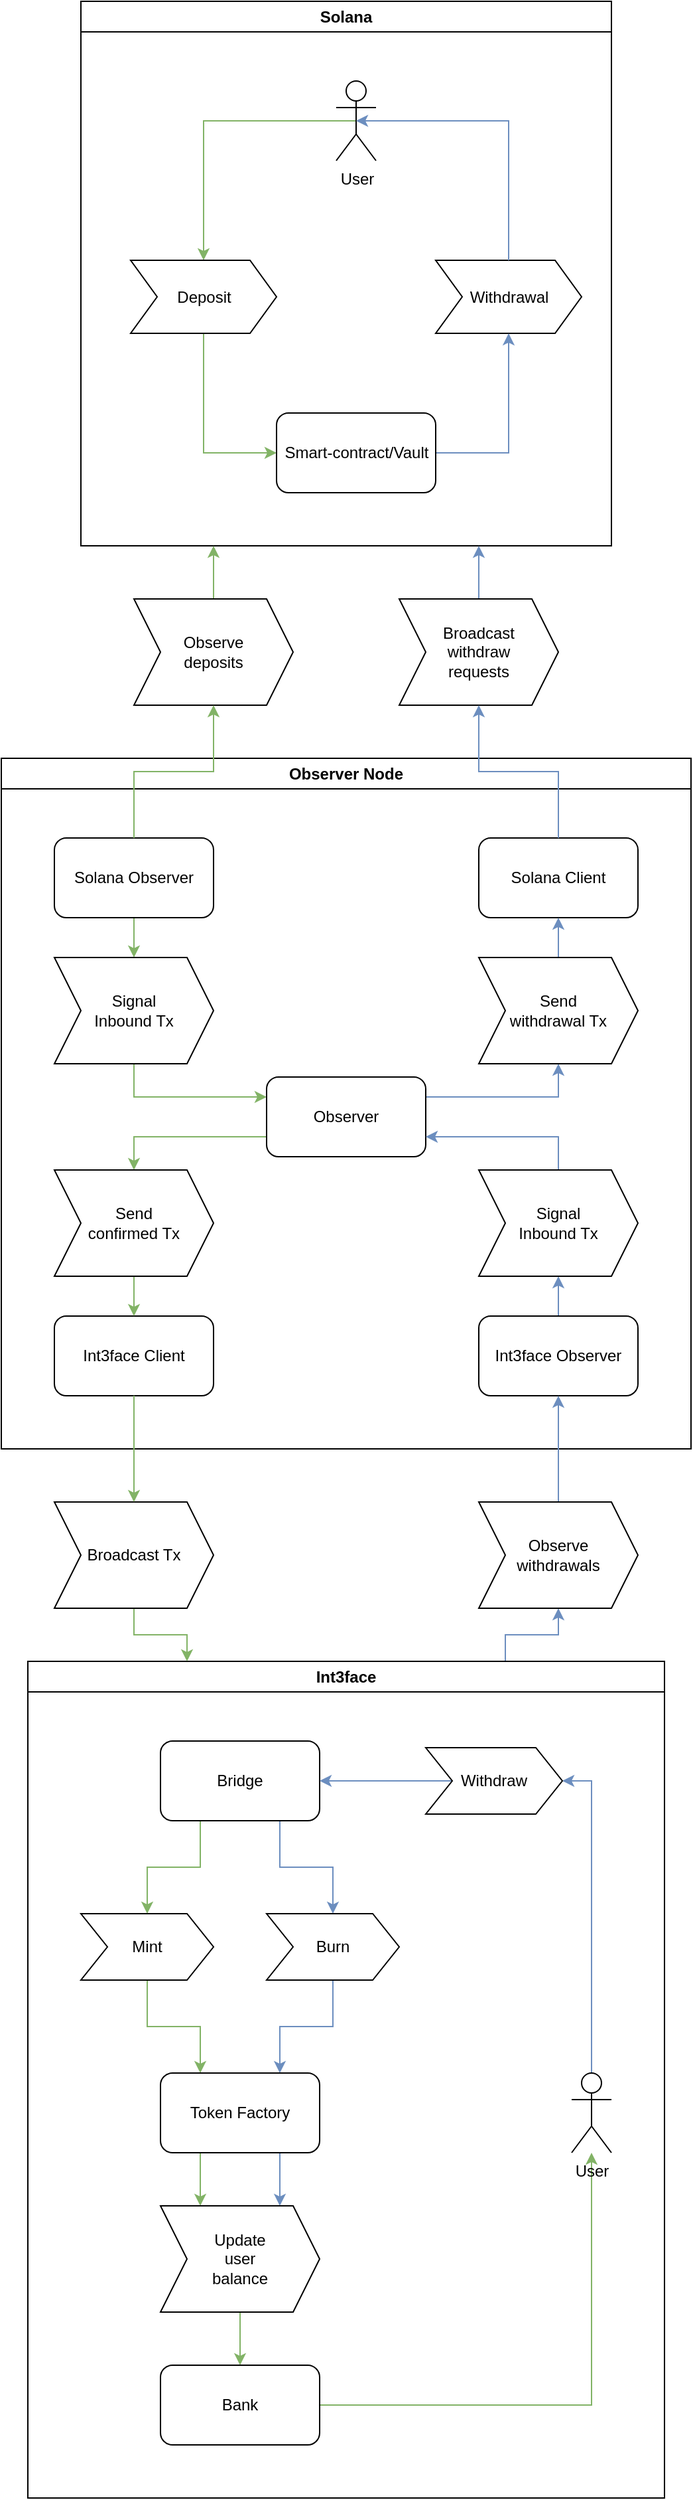 <mxfile version="24.4.10" type="device">
  <diagram name="Page-1" id="KXMp20kig_SDJDnfe1fo">
    <mxGraphModel dx="1380" dy="749" grid="1" gridSize="10" guides="1" tooltips="1" connect="1" arrows="1" fold="1" page="1" pageScale="1" pageWidth="850" pageHeight="1100" math="0" shadow="0">
      <root>
        <mxCell id="0" />
        <mxCell id="1" parent="0" />
        <mxCell id="Q83cGd2NxlPXeGmOB4_v-1" value="Solana" style="swimlane;whiteSpace=wrap;html=1;" vertex="1" parent="1">
          <mxGeometry x="240" y="70" width="400" height="410" as="geometry" />
        </mxCell>
        <mxCell id="Q83cGd2NxlPXeGmOB4_v-62" style="edgeStyle=orthogonalEdgeStyle;rounded=0;orthogonalLoop=1;jettySize=auto;html=1;exitX=0.5;exitY=0.5;exitDx=0;exitDy=0;exitPerimeter=0;entryX=0.5;entryY=0;entryDx=0;entryDy=0;fillColor=#d5e8d4;strokeColor=#82b366;" edge="1" parent="Q83cGd2NxlPXeGmOB4_v-1" source="Q83cGd2NxlPXeGmOB4_v-3" target="Q83cGd2NxlPXeGmOB4_v-4">
          <mxGeometry relative="1" as="geometry" />
        </mxCell>
        <mxCell id="Q83cGd2NxlPXeGmOB4_v-3" value="User" style="shape=umlActor;verticalLabelPosition=bottom;verticalAlign=top;html=1;outlineConnect=0;" vertex="1" parent="Q83cGd2NxlPXeGmOB4_v-1">
          <mxGeometry x="192.5" y="60" width="30" height="60" as="geometry" />
        </mxCell>
        <mxCell id="Q83cGd2NxlPXeGmOB4_v-63" style="edgeStyle=orthogonalEdgeStyle;rounded=0;orthogonalLoop=1;jettySize=auto;html=1;exitX=0.5;exitY=1;exitDx=0;exitDy=0;entryX=0;entryY=0.5;entryDx=0;entryDy=0;fillColor=#d5e8d4;strokeColor=#82b366;" edge="1" parent="Q83cGd2NxlPXeGmOB4_v-1" source="Q83cGd2NxlPXeGmOB4_v-4" target="Q83cGd2NxlPXeGmOB4_v-6">
          <mxGeometry relative="1" as="geometry" />
        </mxCell>
        <mxCell id="Q83cGd2NxlPXeGmOB4_v-4" value="Deposit" style="shape=step;perimeter=stepPerimeter;whiteSpace=wrap;html=1;fixedSize=1;" vertex="1" parent="Q83cGd2NxlPXeGmOB4_v-1">
          <mxGeometry x="37.5" y="195" width="110" height="55" as="geometry" />
        </mxCell>
        <mxCell id="Q83cGd2NxlPXeGmOB4_v-5" value="Withdrawal" style="shape=step;perimeter=stepPerimeter;whiteSpace=wrap;html=1;fixedSize=1;" vertex="1" parent="Q83cGd2NxlPXeGmOB4_v-1">
          <mxGeometry x="267.5" y="195" width="110" height="55" as="geometry" />
        </mxCell>
        <mxCell id="Q83cGd2NxlPXeGmOB4_v-64" style="edgeStyle=orthogonalEdgeStyle;rounded=0;orthogonalLoop=1;jettySize=auto;html=1;exitX=1;exitY=0.5;exitDx=0;exitDy=0;entryX=0.5;entryY=1;entryDx=0;entryDy=0;fillColor=#dae8fc;strokeColor=#6c8ebf;" edge="1" parent="Q83cGd2NxlPXeGmOB4_v-1" source="Q83cGd2NxlPXeGmOB4_v-6" target="Q83cGd2NxlPXeGmOB4_v-5">
          <mxGeometry relative="1" as="geometry" />
        </mxCell>
        <mxCell id="Q83cGd2NxlPXeGmOB4_v-6" value="Smart-contract/Vault" style="rounded=1;whiteSpace=wrap;html=1;" vertex="1" parent="Q83cGd2NxlPXeGmOB4_v-1">
          <mxGeometry x="147.5" y="310" width="120" height="60" as="geometry" />
        </mxCell>
        <mxCell id="Q83cGd2NxlPXeGmOB4_v-65" style="edgeStyle=orthogonalEdgeStyle;rounded=0;orthogonalLoop=1;jettySize=auto;html=1;exitX=0.5;exitY=0;exitDx=0;exitDy=0;entryX=0.5;entryY=0.5;entryDx=0;entryDy=0;entryPerimeter=0;fillColor=#dae8fc;strokeColor=#6c8ebf;" edge="1" parent="Q83cGd2NxlPXeGmOB4_v-1" source="Q83cGd2NxlPXeGmOB4_v-5" target="Q83cGd2NxlPXeGmOB4_v-3">
          <mxGeometry relative="1" as="geometry">
            <Array as="points">
              <mxPoint x="323" y="90" />
            </Array>
          </mxGeometry>
        </mxCell>
        <mxCell id="Q83cGd2NxlPXeGmOB4_v-38" style="edgeStyle=orthogonalEdgeStyle;rounded=0;orthogonalLoop=1;jettySize=auto;html=1;exitX=0.75;exitY=0;exitDx=0;exitDy=0;entryX=0.5;entryY=1;entryDx=0;entryDy=0;fillColor=#dae8fc;strokeColor=#6c8ebf;" edge="1" parent="1" source="Q83cGd2NxlPXeGmOB4_v-2" target="Q83cGd2NxlPXeGmOB4_v-37">
          <mxGeometry relative="1" as="geometry" />
        </mxCell>
        <mxCell id="Q83cGd2NxlPXeGmOB4_v-2" value="Int3face" style="swimlane;whiteSpace=wrap;html=1;" vertex="1" parent="1">
          <mxGeometry x="200" y="1320" width="480" height="630" as="geometry" />
        </mxCell>
        <mxCell id="Q83cGd2NxlPXeGmOB4_v-34" style="edgeStyle=orthogonalEdgeStyle;rounded=0;orthogonalLoop=1;jettySize=auto;html=1;exitX=0.25;exitY=1;exitDx=0;exitDy=0;entryX=0.5;entryY=0;entryDx=0;entryDy=0;fillColor=#d5e8d4;strokeColor=#82b366;" edge="1" parent="Q83cGd2NxlPXeGmOB4_v-2" source="Q83cGd2NxlPXeGmOB4_v-18" target="Q83cGd2NxlPXeGmOB4_v-19">
          <mxGeometry relative="1" as="geometry" />
        </mxCell>
        <mxCell id="Q83cGd2NxlPXeGmOB4_v-35" style="edgeStyle=orthogonalEdgeStyle;rounded=0;orthogonalLoop=1;jettySize=auto;html=1;exitX=0.75;exitY=1;exitDx=0;exitDy=0;entryX=0.5;entryY=0;entryDx=0;entryDy=0;fillColor=#dae8fc;strokeColor=#6c8ebf;" edge="1" parent="Q83cGd2NxlPXeGmOB4_v-2" source="Q83cGd2NxlPXeGmOB4_v-18" target="Q83cGd2NxlPXeGmOB4_v-20">
          <mxGeometry relative="1" as="geometry" />
        </mxCell>
        <mxCell id="Q83cGd2NxlPXeGmOB4_v-18" value="Bridge" style="rounded=1;whiteSpace=wrap;html=1;" vertex="1" parent="Q83cGd2NxlPXeGmOB4_v-2">
          <mxGeometry x="100" y="60" width="120" height="60" as="geometry" />
        </mxCell>
        <mxCell id="Q83cGd2NxlPXeGmOB4_v-31" style="edgeStyle=orthogonalEdgeStyle;rounded=0;orthogonalLoop=1;jettySize=auto;html=1;exitX=0.5;exitY=1;exitDx=0;exitDy=0;entryX=0.25;entryY=0;entryDx=0;entryDy=0;fillColor=#d5e8d4;strokeColor=#82b366;" edge="1" parent="Q83cGd2NxlPXeGmOB4_v-2" source="Q83cGd2NxlPXeGmOB4_v-19" target="Q83cGd2NxlPXeGmOB4_v-21">
          <mxGeometry relative="1" as="geometry" />
        </mxCell>
        <mxCell id="Q83cGd2NxlPXeGmOB4_v-19" value="Mint" style="shape=step;perimeter=stepPerimeter;whiteSpace=wrap;html=1;fixedSize=1;" vertex="1" parent="Q83cGd2NxlPXeGmOB4_v-2">
          <mxGeometry x="40" y="190" width="100" height="50" as="geometry" />
        </mxCell>
        <mxCell id="Q83cGd2NxlPXeGmOB4_v-32" style="edgeStyle=orthogonalEdgeStyle;rounded=0;orthogonalLoop=1;jettySize=auto;html=1;exitX=0.5;exitY=1;exitDx=0;exitDy=0;entryX=0.75;entryY=0;entryDx=0;entryDy=0;fillColor=#dae8fc;strokeColor=#6c8ebf;" edge="1" parent="Q83cGd2NxlPXeGmOB4_v-2" source="Q83cGd2NxlPXeGmOB4_v-20" target="Q83cGd2NxlPXeGmOB4_v-21">
          <mxGeometry relative="1" as="geometry" />
        </mxCell>
        <mxCell id="Q83cGd2NxlPXeGmOB4_v-20" value="Burn" style="shape=step;perimeter=stepPerimeter;whiteSpace=wrap;html=1;fixedSize=1;" vertex="1" parent="Q83cGd2NxlPXeGmOB4_v-2">
          <mxGeometry x="180" y="190" width="100" height="50" as="geometry" />
        </mxCell>
        <mxCell id="Q83cGd2NxlPXeGmOB4_v-29" style="edgeStyle=orthogonalEdgeStyle;rounded=0;orthogonalLoop=1;jettySize=auto;html=1;exitX=0.25;exitY=1;exitDx=0;exitDy=0;entryX=0.25;entryY=0;entryDx=0;entryDy=0;fillColor=#d5e8d4;strokeColor=#82b366;" edge="1" parent="Q83cGd2NxlPXeGmOB4_v-2" source="Q83cGd2NxlPXeGmOB4_v-21" target="Q83cGd2NxlPXeGmOB4_v-22">
          <mxGeometry relative="1" as="geometry" />
        </mxCell>
        <mxCell id="Q83cGd2NxlPXeGmOB4_v-30" style="edgeStyle=orthogonalEdgeStyle;rounded=0;orthogonalLoop=1;jettySize=auto;html=1;exitX=0.75;exitY=1;exitDx=0;exitDy=0;entryX=0.75;entryY=0;entryDx=0;entryDy=0;fillColor=#dae8fc;strokeColor=#6c8ebf;" edge="1" parent="Q83cGd2NxlPXeGmOB4_v-2" source="Q83cGd2NxlPXeGmOB4_v-21" target="Q83cGd2NxlPXeGmOB4_v-22">
          <mxGeometry relative="1" as="geometry" />
        </mxCell>
        <mxCell id="Q83cGd2NxlPXeGmOB4_v-21" value="Token Factory" style="rounded=1;whiteSpace=wrap;html=1;" vertex="1" parent="Q83cGd2NxlPXeGmOB4_v-2">
          <mxGeometry x="100" y="310" width="120" height="60" as="geometry" />
        </mxCell>
        <mxCell id="Q83cGd2NxlPXeGmOB4_v-28" style="edgeStyle=orthogonalEdgeStyle;rounded=0;orthogonalLoop=1;jettySize=auto;html=1;exitX=0.5;exitY=1;exitDx=0;exitDy=0;entryX=0.5;entryY=0;entryDx=0;entryDy=0;fillColor=#d5e8d4;strokeColor=#82b366;" edge="1" parent="Q83cGd2NxlPXeGmOB4_v-2" source="Q83cGd2NxlPXeGmOB4_v-22" target="Q83cGd2NxlPXeGmOB4_v-23">
          <mxGeometry relative="1" as="geometry" />
        </mxCell>
        <mxCell id="Q83cGd2NxlPXeGmOB4_v-22" value="Update&lt;div&gt;user&lt;/div&gt;&lt;div&gt;balance&lt;/div&gt;" style="shape=step;perimeter=stepPerimeter;whiteSpace=wrap;html=1;fixedSize=1;" vertex="1" parent="Q83cGd2NxlPXeGmOB4_v-2">
          <mxGeometry x="100" y="410" width="120" height="80" as="geometry" />
        </mxCell>
        <mxCell id="Q83cGd2NxlPXeGmOB4_v-27" style="edgeStyle=orthogonalEdgeStyle;rounded=0;orthogonalLoop=1;jettySize=auto;html=1;exitX=1;exitY=0.5;exitDx=0;exitDy=0;fillColor=#d5e8d4;strokeColor=#82b366;" edge="1" parent="Q83cGd2NxlPXeGmOB4_v-2" source="Q83cGd2NxlPXeGmOB4_v-23" target="Q83cGd2NxlPXeGmOB4_v-24">
          <mxGeometry relative="1" as="geometry" />
        </mxCell>
        <mxCell id="Q83cGd2NxlPXeGmOB4_v-23" value="Bank" style="rounded=1;whiteSpace=wrap;html=1;" vertex="1" parent="Q83cGd2NxlPXeGmOB4_v-2">
          <mxGeometry x="100" y="530" width="120" height="60" as="geometry" />
        </mxCell>
        <mxCell id="Q83cGd2NxlPXeGmOB4_v-26" style="edgeStyle=orthogonalEdgeStyle;rounded=0;orthogonalLoop=1;jettySize=auto;html=1;exitX=0.5;exitY=0;exitDx=0;exitDy=0;exitPerimeter=0;entryX=1;entryY=0.5;entryDx=0;entryDy=0;fillColor=#dae8fc;strokeColor=#6c8ebf;" edge="1" parent="Q83cGd2NxlPXeGmOB4_v-2" source="Q83cGd2NxlPXeGmOB4_v-24" target="Q83cGd2NxlPXeGmOB4_v-25">
          <mxGeometry relative="1" as="geometry" />
        </mxCell>
        <mxCell id="Q83cGd2NxlPXeGmOB4_v-24" value="User" style="shape=umlActor;verticalLabelPosition=bottom;verticalAlign=top;html=1;outlineConnect=0;" vertex="1" parent="Q83cGd2NxlPXeGmOB4_v-2">
          <mxGeometry x="410" y="310" width="30" height="60" as="geometry" />
        </mxCell>
        <mxCell id="Q83cGd2NxlPXeGmOB4_v-33" style="edgeStyle=orthogonalEdgeStyle;rounded=0;orthogonalLoop=1;jettySize=auto;html=1;exitX=0;exitY=0.5;exitDx=0;exitDy=0;entryX=1;entryY=0.5;entryDx=0;entryDy=0;fillColor=#dae8fc;strokeColor=#6c8ebf;" edge="1" parent="Q83cGd2NxlPXeGmOB4_v-2" source="Q83cGd2NxlPXeGmOB4_v-25" target="Q83cGd2NxlPXeGmOB4_v-18">
          <mxGeometry relative="1" as="geometry" />
        </mxCell>
        <mxCell id="Q83cGd2NxlPXeGmOB4_v-25" value="Withdraw" style="shape=step;perimeter=stepPerimeter;whiteSpace=wrap;html=1;fixedSize=1;" vertex="1" parent="Q83cGd2NxlPXeGmOB4_v-2">
          <mxGeometry x="300" y="65" width="103" height="50" as="geometry" />
        </mxCell>
        <mxCell id="Q83cGd2NxlPXeGmOB4_v-11" value="Observer Node" style="swimlane;whiteSpace=wrap;html=1;" vertex="1" parent="1">
          <mxGeometry x="180" y="640" width="520" height="520" as="geometry" />
        </mxCell>
        <mxCell id="Q83cGd2NxlPXeGmOB4_v-49" style="edgeStyle=orthogonalEdgeStyle;rounded=0;orthogonalLoop=1;jettySize=auto;html=1;exitX=0.5;exitY=1;exitDx=0;exitDy=0;entryX=0.5;entryY=0;entryDx=0;entryDy=0;fillColor=#d5e8d4;strokeColor=#82b366;" edge="1" parent="Q83cGd2NxlPXeGmOB4_v-11" source="Q83cGd2NxlPXeGmOB4_v-12" target="Q83cGd2NxlPXeGmOB4_v-14">
          <mxGeometry relative="1" as="geometry" />
        </mxCell>
        <mxCell id="Q83cGd2NxlPXeGmOB4_v-12" value="Solana Observer" style="rounded=1;whiteSpace=wrap;html=1;" vertex="1" parent="Q83cGd2NxlPXeGmOB4_v-11">
          <mxGeometry x="40" y="60" width="120" height="60" as="geometry" />
        </mxCell>
        <mxCell id="Q83cGd2NxlPXeGmOB4_v-13" value="Solana Client" style="rounded=1;whiteSpace=wrap;html=1;" vertex="1" parent="Q83cGd2NxlPXeGmOB4_v-11">
          <mxGeometry x="360" y="60" width="120" height="60" as="geometry" />
        </mxCell>
        <mxCell id="Q83cGd2NxlPXeGmOB4_v-51" style="edgeStyle=orthogonalEdgeStyle;rounded=0;orthogonalLoop=1;jettySize=auto;html=1;exitX=0.5;exitY=1;exitDx=0;exitDy=0;entryX=0;entryY=0.25;entryDx=0;entryDy=0;fillColor=#d5e8d4;strokeColor=#82b366;" edge="1" parent="Q83cGd2NxlPXeGmOB4_v-11" source="Q83cGd2NxlPXeGmOB4_v-14" target="Q83cGd2NxlPXeGmOB4_v-15">
          <mxGeometry relative="1" as="geometry" />
        </mxCell>
        <mxCell id="Q83cGd2NxlPXeGmOB4_v-14" value="Signal&lt;div&gt;Inbound Tx&lt;/div&gt;" style="shape=step;perimeter=stepPerimeter;whiteSpace=wrap;html=1;fixedSize=1;" vertex="1" parent="Q83cGd2NxlPXeGmOB4_v-11">
          <mxGeometry x="40" y="150" width="120" height="80" as="geometry" />
        </mxCell>
        <mxCell id="Q83cGd2NxlPXeGmOB4_v-46" style="edgeStyle=orthogonalEdgeStyle;rounded=0;orthogonalLoop=1;jettySize=auto;html=1;exitX=0;exitY=0.75;exitDx=0;exitDy=0;entryX=0.5;entryY=0;entryDx=0;entryDy=0;fillColor=#d5e8d4;strokeColor=#82b366;" edge="1" parent="Q83cGd2NxlPXeGmOB4_v-11" source="Q83cGd2NxlPXeGmOB4_v-15" target="Q83cGd2NxlPXeGmOB4_v-43">
          <mxGeometry relative="1" as="geometry" />
        </mxCell>
        <mxCell id="Q83cGd2NxlPXeGmOB4_v-54" style="edgeStyle=orthogonalEdgeStyle;rounded=0;orthogonalLoop=1;jettySize=auto;html=1;exitX=1;exitY=0.25;exitDx=0;exitDy=0;entryX=0.5;entryY=1;entryDx=0;entryDy=0;fillColor=#dae8fc;strokeColor=#6c8ebf;" edge="1" parent="Q83cGd2NxlPXeGmOB4_v-11" source="Q83cGd2NxlPXeGmOB4_v-15" target="Q83cGd2NxlPXeGmOB4_v-53">
          <mxGeometry relative="1" as="geometry" />
        </mxCell>
        <mxCell id="Q83cGd2NxlPXeGmOB4_v-15" value="Observer" style="rounded=1;whiteSpace=wrap;html=1;" vertex="1" parent="Q83cGd2NxlPXeGmOB4_v-11">
          <mxGeometry x="200" y="240" width="120" height="60" as="geometry" />
        </mxCell>
        <mxCell id="Q83cGd2NxlPXeGmOB4_v-16" value="Int3face Client" style="rounded=1;whiteSpace=wrap;html=1;" vertex="1" parent="Q83cGd2NxlPXeGmOB4_v-11">
          <mxGeometry x="40" y="420" width="120" height="60" as="geometry" />
        </mxCell>
        <mxCell id="Q83cGd2NxlPXeGmOB4_v-47" style="edgeStyle=orthogonalEdgeStyle;rounded=0;orthogonalLoop=1;jettySize=auto;html=1;exitX=0.5;exitY=0;exitDx=0;exitDy=0;entryX=0.5;entryY=1;entryDx=0;entryDy=0;fillColor=#dae8fc;strokeColor=#6c8ebf;" edge="1" parent="Q83cGd2NxlPXeGmOB4_v-11" source="Q83cGd2NxlPXeGmOB4_v-17" target="Q83cGd2NxlPXeGmOB4_v-44">
          <mxGeometry relative="1" as="geometry" />
        </mxCell>
        <mxCell id="Q83cGd2NxlPXeGmOB4_v-17" value="Int3face Observer" style="rounded=1;whiteSpace=wrap;html=1;" vertex="1" parent="Q83cGd2NxlPXeGmOB4_v-11">
          <mxGeometry x="360" y="420" width="120" height="60" as="geometry" />
        </mxCell>
        <mxCell id="Q83cGd2NxlPXeGmOB4_v-45" style="edgeStyle=orthogonalEdgeStyle;rounded=0;orthogonalLoop=1;jettySize=auto;html=1;exitX=0.5;exitY=1;exitDx=0;exitDy=0;entryX=0.5;entryY=0;entryDx=0;entryDy=0;fillColor=#d5e8d4;strokeColor=#82b366;" edge="1" parent="Q83cGd2NxlPXeGmOB4_v-11" source="Q83cGd2NxlPXeGmOB4_v-43" target="Q83cGd2NxlPXeGmOB4_v-16">
          <mxGeometry relative="1" as="geometry" />
        </mxCell>
        <mxCell id="Q83cGd2NxlPXeGmOB4_v-43" value="Send&lt;div&gt;confirmed Tx&lt;/div&gt;" style="shape=step;perimeter=stepPerimeter;whiteSpace=wrap;html=1;fixedSize=1;" vertex="1" parent="Q83cGd2NxlPXeGmOB4_v-11">
          <mxGeometry x="40" y="310" width="120" height="80" as="geometry" />
        </mxCell>
        <mxCell id="Q83cGd2NxlPXeGmOB4_v-48" style="edgeStyle=orthogonalEdgeStyle;rounded=0;orthogonalLoop=1;jettySize=auto;html=1;exitX=0.5;exitY=0;exitDx=0;exitDy=0;entryX=1;entryY=0.75;entryDx=0;entryDy=0;fillColor=#dae8fc;strokeColor=#6c8ebf;" edge="1" parent="Q83cGd2NxlPXeGmOB4_v-11" source="Q83cGd2NxlPXeGmOB4_v-44" target="Q83cGd2NxlPXeGmOB4_v-15">
          <mxGeometry relative="1" as="geometry" />
        </mxCell>
        <mxCell id="Q83cGd2NxlPXeGmOB4_v-44" value="Signal&lt;div&gt;Inbound Tx&lt;/div&gt;" style="shape=step;perimeter=stepPerimeter;whiteSpace=wrap;html=1;fixedSize=1;" vertex="1" parent="Q83cGd2NxlPXeGmOB4_v-11">
          <mxGeometry x="360" y="310" width="120" height="80" as="geometry" />
        </mxCell>
        <mxCell id="Q83cGd2NxlPXeGmOB4_v-55" style="edgeStyle=orthogonalEdgeStyle;rounded=0;orthogonalLoop=1;jettySize=auto;html=1;exitX=0.5;exitY=0;exitDx=0;exitDy=0;entryX=0.5;entryY=1;entryDx=0;entryDy=0;fillColor=#dae8fc;strokeColor=#6c8ebf;" edge="1" parent="Q83cGd2NxlPXeGmOB4_v-11" source="Q83cGd2NxlPXeGmOB4_v-53" target="Q83cGd2NxlPXeGmOB4_v-13">
          <mxGeometry relative="1" as="geometry" />
        </mxCell>
        <mxCell id="Q83cGd2NxlPXeGmOB4_v-53" value="Send&lt;div&gt;withdrawal Tx&lt;/div&gt;" style="shape=step;perimeter=stepPerimeter;whiteSpace=wrap;html=1;fixedSize=1;" vertex="1" parent="Q83cGd2NxlPXeGmOB4_v-11">
          <mxGeometry x="360" y="150" width="120" height="80" as="geometry" />
        </mxCell>
        <mxCell id="Q83cGd2NxlPXeGmOB4_v-39" style="edgeStyle=orthogonalEdgeStyle;rounded=0;orthogonalLoop=1;jettySize=auto;html=1;exitX=0.5;exitY=1;exitDx=0;exitDy=0;entryX=0.25;entryY=0;entryDx=0;entryDy=0;fillColor=#d5e8d4;strokeColor=#82b366;" edge="1" parent="1" source="Q83cGd2NxlPXeGmOB4_v-36" target="Q83cGd2NxlPXeGmOB4_v-2">
          <mxGeometry relative="1" as="geometry" />
        </mxCell>
        <mxCell id="Q83cGd2NxlPXeGmOB4_v-36" value="Broadcast Tx" style="shape=step;perimeter=stepPerimeter;whiteSpace=wrap;html=1;fixedSize=1;" vertex="1" parent="1">
          <mxGeometry x="220" y="1200" width="120" height="80" as="geometry" />
        </mxCell>
        <mxCell id="Q83cGd2NxlPXeGmOB4_v-41" style="edgeStyle=orthogonalEdgeStyle;rounded=0;orthogonalLoop=1;jettySize=auto;html=1;exitX=0.5;exitY=0;exitDx=0;exitDy=0;entryX=0.5;entryY=1;entryDx=0;entryDy=0;fillColor=#dae8fc;strokeColor=#6c8ebf;" edge="1" parent="1" source="Q83cGd2NxlPXeGmOB4_v-37" target="Q83cGd2NxlPXeGmOB4_v-17">
          <mxGeometry relative="1" as="geometry" />
        </mxCell>
        <mxCell id="Q83cGd2NxlPXeGmOB4_v-37" value="Observe&lt;div&gt;withdrawals&lt;/div&gt;" style="shape=step;perimeter=stepPerimeter;whiteSpace=wrap;html=1;fixedSize=1;" vertex="1" parent="1">
          <mxGeometry x="540" y="1200" width="120" height="80" as="geometry" />
        </mxCell>
        <mxCell id="Q83cGd2NxlPXeGmOB4_v-40" style="edgeStyle=orthogonalEdgeStyle;rounded=0;orthogonalLoop=1;jettySize=auto;html=1;exitX=0.5;exitY=1;exitDx=0;exitDy=0;fillColor=#d5e8d4;strokeColor=#82b366;" edge="1" parent="1" source="Q83cGd2NxlPXeGmOB4_v-16" target="Q83cGd2NxlPXeGmOB4_v-36">
          <mxGeometry relative="1" as="geometry" />
        </mxCell>
        <mxCell id="Q83cGd2NxlPXeGmOB4_v-61" style="edgeStyle=orthogonalEdgeStyle;rounded=0;orthogonalLoop=1;jettySize=auto;html=1;exitX=0.5;exitY=0;exitDx=0;exitDy=0;entryX=0.25;entryY=1;entryDx=0;entryDy=0;fillColor=#d5e8d4;strokeColor=#82b366;" edge="1" parent="1" source="Q83cGd2NxlPXeGmOB4_v-56" target="Q83cGd2NxlPXeGmOB4_v-1">
          <mxGeometry relative="1" as="geometry" />
        </mxCell>
        <mxCell id="Q83cGd2NxlPXeGmOB4_v-56" value="Observe&lt;div&gt;deposits&lt;/div&gt;" style="shape=step;perimeter=stepPerimeter;whiteSpace=wrap;html=1;fixedSize=1;" vertex="1" parent="1">
          <mxGeometry x="280" y="520" width="120" height="80" as="geometry" />
        </mxCell>
        <mxCell id="Q83cGd2NxlPXeGmOB4_v-60" style="edgeStyle=orthogonalEdgeStyle;rounded=0;orthogonalLoop=1;jettySize=auto;html=1;exitX=0.5;exitY=0;exitDx=0;exitDy=0;entryX=0.75;entryY=1;entryDx=0;entryDy=0;fillColor=#dae8fc;strokeColor=#6c8ebf;" edge="1" parent="1" source="Q83cGd2NxlPXeGmOB4_v-57" target="Q83cGd2NxlPXeGmOB4_v-1">
          <mxGeometry relative="1" as="geometry" />
        </mxCell>
        <mxCell id="Q83cGd2NxlPXeGmOB4_v-57" value="Broadcast&lt;div&gt;withdraw&lt;/div&gt;&lt;div&gt;requests&lt;/div&gt;" style="shape=step;perimeter=stepPerimeter;whiteSpace=wrap;html=1;fixedSize=1;" vertex="1" parent="1">
          <mxGeometry x="480" y="520" width="120" height="80" as="geometry" />
        </mxCell>
        <mxCell id="Q83cGd2NxlPXeGmOB4_v-58" style="edgeStyle=orthogonalEdgeStyle;rounded=0;orthogonalLoop=1;jettySize=auto;html=1;exitX=0.5;exitY=0;exitDx=0;exitDy=0;entryX=0.5;entryY=1;entryDx=0;entryDy=0;fillColor=#d5e8d4;strokeColor=#82b366;" edge="1" parent="1" source="Q83cGd2NxlPXeGmOB4_v-12" target="Q83cGd2NxlPXeGmOB4_v-56">
          <mxGeometry relative="1" as="geometry" />
        </mxCell>
        <mxCell id="Q83cGd2NxlPXeGmOB4_v-59" style="edgeStyle=orthogonalEdgeStyle;rounded=0;orthogonalLoop=1;jettySize=auto;html=1;exitX=0.5;exitY=0;exitDx=0;exitDy=0;entryX=0.5;entryY=1;entryDx=0;entryDy=0;fillColor=#dae8fc;strokeColor=#6c8ebf;" edge="1" parent="1" source="Q83cGd2NxlPXeGmOB4_v-13" target="Q83cGd2NxlPXeGmOB4_v-57">
          <mxGeometry relative="1" as="geometry" />
        </mxCell>
      </root>
    </mxGraphModel>
  </diagram>
</mxfile>
